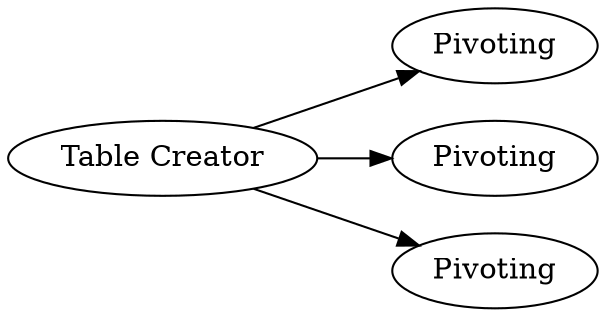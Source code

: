 digraph {
	4 -> 19
	4 -> 21
	4 -> 20
	4 [label="Table Creator"]
	21 [label=Pivoting]
	20 [label=Pivoting]
	19 [label=Pivoting]
	rankdir=LR
}
